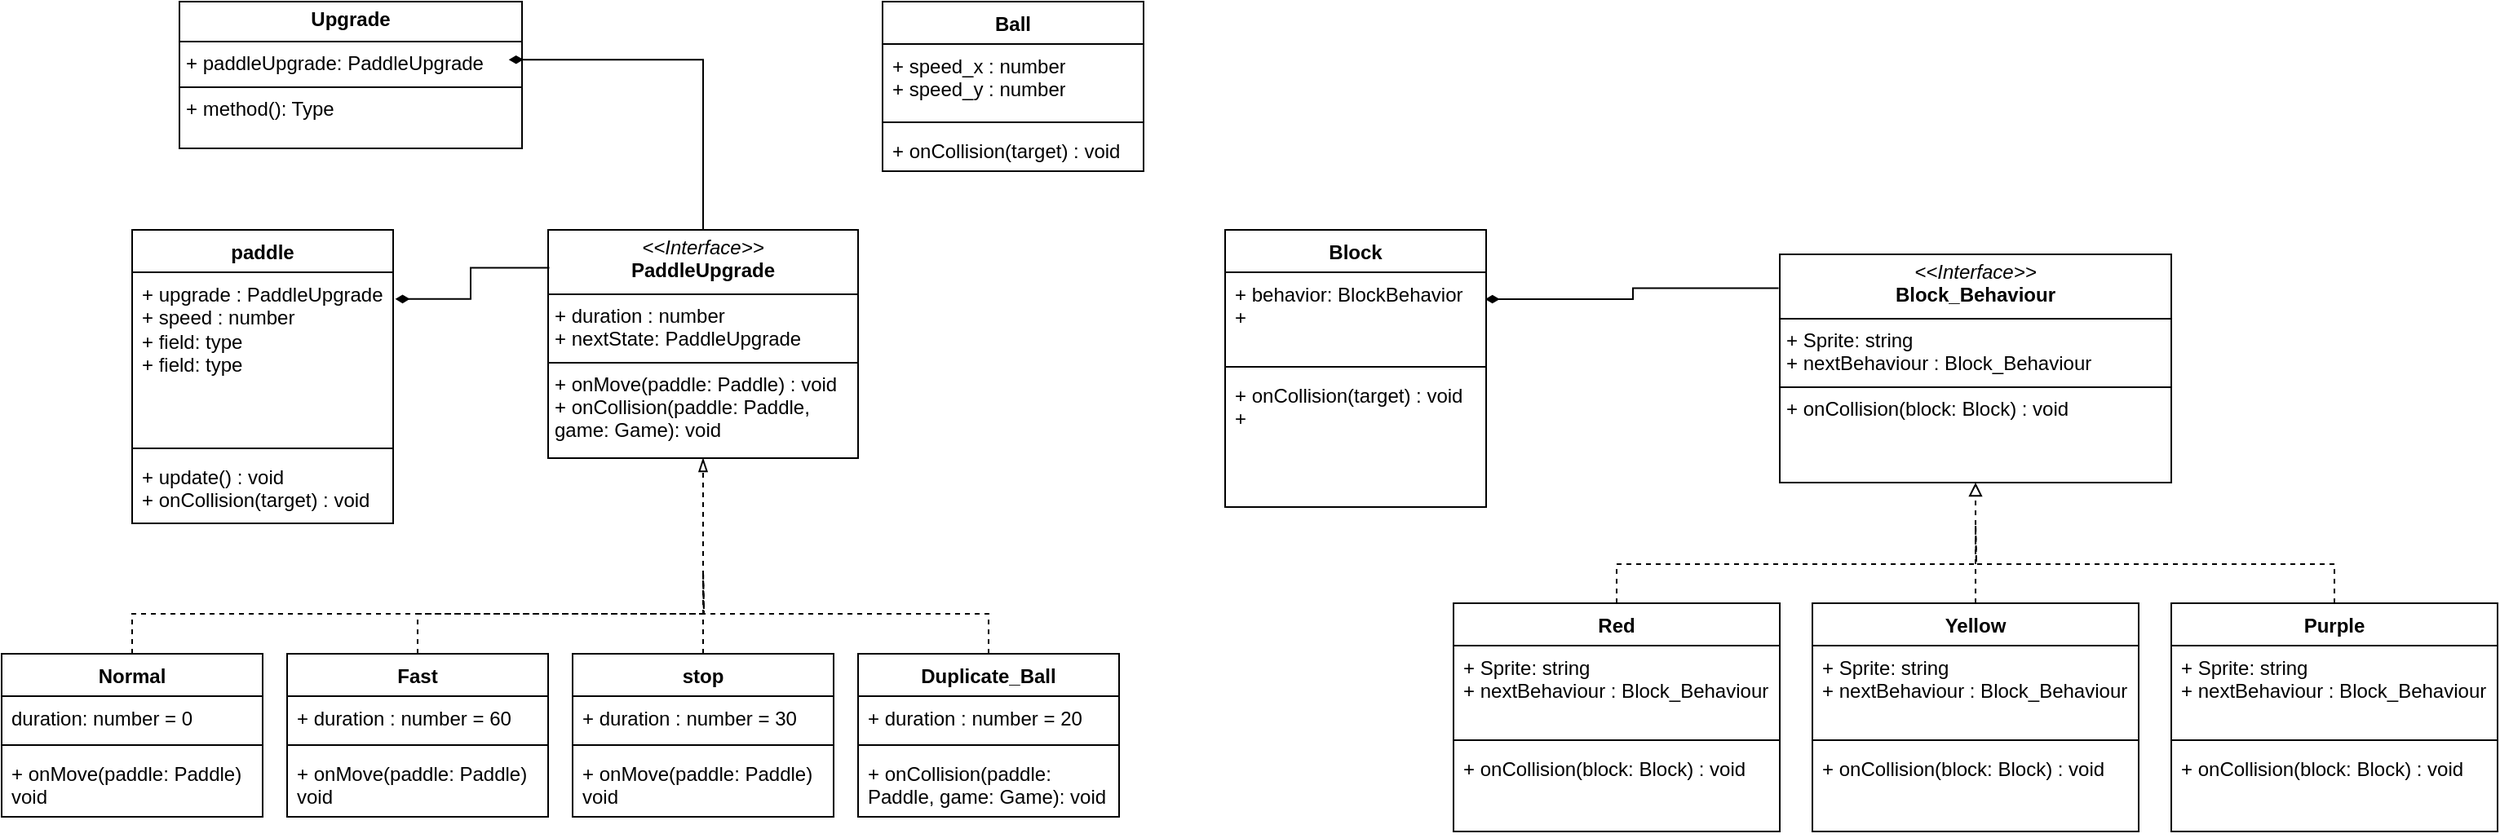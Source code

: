 <mxfile version="26.1.0">
  <diagram name="Page-1" id="mr6Avm58KnrT8pEHm4UC">
    <mxGraphModel dx="1680" dy="948" grid="1" gridSize="10" guides="1" tooltips="1" connect="1" arrows="1" fold="1" page="1" pageScale="1" pageWidth="827" pageHeight="1169" math="0" shadow="0">
      <root>
        <mxCell id="0" />
        <mxCell id="1" parent="0" />
        <mxCell id="mt561t3aNlKnRv3blb6F-36" style="edgeStyle=orthogonalEdgeStyle;rounded=0;orthogonalLoop=1;jettySize=auto;html=1;exitX=0.5;exitY=0;exitDx=0;exitDy=0;endArrow=none;startFill=0;dashed=1;" edge="1" parent="1" source="mt561t3aNlKnRv3blb6F-5">
          <mxGeometry relative="1" as="geometry">
            <mxPoint x="630" y="480" as="targetPoint" />
          </mxGeometry>
        </mxCell>
        <mxCell id="mt561t3aNlKnRv3blb6F-5" value="Fast" style="swimlane;fontStyle=1;align=center;verticalAlign=top;childLayout=stackLayout;horizontal=1;startSize=26;horizontalStack=0;resizeParent=1;resizeParentMax=0;resizeLast=0;collapsible=1;marginBottom=0;whiteSpace=wrap;html=1;" vertex="1" parent="1">
          <mxGeometry x="375" y="530" width="160" height="100" as="geometry" />
        </mxCell>
        <mxCell id="mt561t3aNlKnRv3blb6F-6" value="+ duration : number = 60" style="text;strokeColor=none;fillColor=none;align=left;verticalAlign=top;spacingLeft=4;spacingRight=4;overflow=hidden;rotatable=0;points=[[0,0.5],[1,0.5]];portConstraint=eastwest;whiteSpace=wrap;html=1;" vertex="1" parent="mt561t3aNlKnRv3blb6F-5">
          <mxGeometry y="26" width="160" height="26" as="geometry" />
        </mxCell>
        <mxCell id="mt561t3aNlKnRv3blb6F-7" value="" style="line;strokeWidth=1;fillColor=none;align=left;verticalAlign=middle;spacingTop=-1;spacingLeft=3;spacingRight=3;rotatable=0;labelPosition=right;points=[];portConstraint=eastwest;strokeColor=inherit;" vertex="1" parent="mt561t3aNlKnRv3blb6F-5">
          <mxGeometry y="52" width="160" height="8" as="geometry" />
        </mxCell>
        <mxCell id="mt561t3aNlKnRv3blb6F-8" value="+ onMove(paddle: Paddle) void" style="text;strokeColor=none;fillColor=none;align=left;verticalAlign=top;spacingLeft=4;spacingRight=4;overflow=hidden;rotatable=0;points=[[0,0.5],[1,0.5]];portConstraint=eastwest;whiteSpace=wrap;html=1;" vertex="1" parent="mt561t3aNlKnRv3blb6F-5">
          <mxGeometry y="60" width="160" height="40" as="geometry" />
        </mxCell>
        <mxCell id="mt561t3aNlKnRv3blb6F-37" style="edgeStyle=orthogonalEdgeStyle;rounded=0;orthogonalLoop=1;jettySize=auto;html=1;exitX=0.5;exitY=0;exitDx=0;exitDy=0;endArrow=none;startFill=0;dashed=1;" edge="1" parent="1" source="mt561t3aNlKnRv3blb6F-9">
          <mxGeometry relative="1" as="geometry">
            <mxPoint x="630" y="480" as="targetPoint" />
          </mxGeometry>
        </mxCell>
        <mxCell id="mt561t3aNlKnRv3blb6F-9" value="Duplicate_Ball" style="swimlane;fontStyle=1;align=center;verticalAlign=top;childLayout=stackLayout;horizontal=1;startSize=26;horizontalStack=0;resizeParent=1;resizeParentMax=0;resizeLast=0;collapsible=1;marginBottom=0;whiteSpace=wrap;html=1;" vertex="1" parent="1">
          <mxGeometry x="725" y="530" width="160" height="100" as="geometry" />
        </mxCell>
        <mxCell id="mt561t3aNlKnRv3blb6F-10" value="+ duration : number = 20" style="text;strokeColor=none;fillColor=none;align=left;verticalAlign=top;spacingLeft=4;spacingRight=4;overflow=hidden;rotatable=0;points=[[0,0.5],[1,0.5]];portConstraint=eastwest;whiteSpace=wrap;html=1;" vertex="1" parent="mt561t3aNlKnRv3blb6F-9">
          <mxGeometry y="26" width="160" height="26" as="geometry" />
        </mxCell>
        <mxCell id="mt561t3aNlKnRv3blb6F-11" value="" style="line;strokeWidth=1;fillColor=none;align=left;verticalAlign=middle;spacingTop=-1;spacingLeft=3;spacingRight=3;rotatable=0;labelPosition=right;points=[];portConstraint=eastwest;strokeColor=inherit;" vertex="1" parent="mt561t3aNlKnRv3blb6F-9">
          <mxGeometry y="52" width="160" height="8" as="geometry" />
        </mxCell>
        <mxCell id="mt561t3aNlKnRv3blb6F-12" value="+ onCollision(paddle: Paddle, game: Game): void" style="text;strokeColor=none;fillColor=none;align=left;verticalAlign=top;spacingLeft=4;spacingRight=4;overflow=hidden;rotatable=0;points=[[0,0.5],[1,0.5]];portConstraint=eastwest;whiteSpace=wrap;html=1;" vertex="1" parent="mt561t3aNlKnRv3blb6F-9">
          <mxGeometry y="60" width="160" height="40" as="geometry" />
        </mxCell>
        <mxCell id="mt561t3aNlKnRv3blb6F-17" value="paddle" style="swimlane;fontStyle=1;align=center;verticalAlign=top;childLayout=stackLayout;horizontal=1;startSize=26;horizontalStack=0;resizeParent=1;resizeParentMax=0;resizeLast=0;collapsible=1;marginBottom=0;whiteSpace=wrap;html=1;" vertex="1" parent="1">
          <mxGeometry x="280" y="270" width="160" height="180" as="geometry" />
        </mxCell>
        <mxCell id="mt561t3aNlKnRv3blb6F-18" value="+ upgrade : PaddleUpgrade&lt;div&gt;+ speed : number&lt;/div&gt;&lt;div&gt;+ field: type&lt;/div&gt;&lt;div&gt;+ field: type&lt;/div&gt;" style="text;strokeColor=none;fillColor=none;align=left;verticalAlign=top;spacingLeft=4;spacingRight=4;overflow=hidden;rotatable=0;points=[[0,0.5],[1,0.5]];portConstraint=eastwest;whiteSpace=wrap;html=1;" vertex="1" parent="mt561t3aNlKnRv3blb6F-17">
          <mxGeometry y="26" width="160" height="104" as="geometry" />
        </mxCell>
        <mxCell id="mt561t3aNlKnRv3blb6F-19" value="" style="line;strokeWidth=1;fillColor=none;align=left;verticalAlign=middle;spacingTop=-1;spacingLeft=3;spacingRight=3;rotatable=0;labelPosition=right;points=[];portConstraint=eastwest;strokeColor=inherit;" vertex="1" parent="mt561t3aNlKnRv3blb6F-17">
          <mxGeometry y="130" width="160" height="8" as="geometry" />
        </mxCell>
        <mxCell id="mt561t3aNlKnRv3blb6F-20" value="+ update() : void&lt;div&gt;+ onCollision(target) : void&lt;/div&gt;" style="text;strokeColor=none;fillColor=none;align=left;verticalAlign=top;spacingLeft=4;spacingRight=4;overflow=hidden;rotatable=0;points=[[0,0.5],[1,0.5]];portConstraint=eastwest;whiteSpace=wrap;html=1;" vertex="1" parent="mt561t3aNlKnRv3blb6F-17">
          <mxGeometry y="138" width="160" height="42" as="geometry" />
        </mxCell>
        <mxCell id="mt561t3aNlKnRv3blb6F-22" value="&lt;p style=&quot;margin:0px;margin-top:4px;text-align:center;&quot;&gt;&lt;i&gt;&amp;lt;&amp;lt;Interface&amp;gt;&amp;gt;&lt;/i&gt;&lt;br&gt;&lt;b&gt;PaddleUpgrade&lt;/b&gt;&lt;/p&gt;&lt;hr size=&quot;1&quot; style=&quot;border-style:solid;&quot;&gt;&lt;p style=&quot;margin:0px;margin-left:4px;&quot;&gt;+ duration : number&lt;/p&gt;&lt;p style=&quot;margin:0px;margin-left:4px;&quot;&gt;+ nextState: PaddleUpgrade&lt;/p&gt;&lt;hr size=&quot;1&quot; style=&quot;border-style:solid;&quot;&gt;&lt;p style=&quot;margin:0px;margin-left:4px;&quot;&gt;+ onMove(paddle: Paddle) : void&amp;nbsp;&lt;br&gt;+ onCollision(paddle: Paddle, game: Game): void&lt;/p&gt;" style="verticalAlign=top;align=left;overflow=fill;html=1;whiteSpace=wrap;" vertex="1" parent="1">
          <mxGeometry x="535" y="270" width="190" height="140" as="geometry" />
        </mxCell>
        <mxCell id="mt561t3aNlKnRv3blb6F-35" style="edgeStyle=orthogonalEdgeStyle;rounded=0;orthogonalLoop=1;jettySize=auto;html=1;exitX=0.5;exitY=0;exitDx=0;exitDy=0;entryX=0.5;entryY=1;entryDx=0;entryDy=0;dashed=1;endArrow=blockThin;endFill=0;" edge="1" parent="1" source="mt561t3aNlKnRv3blb6F-23" target="mt561t3aNlKnRv3blb6F-22">
          <mxGeometry relative="1" as="geometry" />
        </mxCell>
        <mxCell id="mt561t3aNlKnRv3blb6F-23" value="stop" style="swimlane;fontStyle=1;align=center;verticalAlign=top;childLayout=stackLayout;horizontal=1;startSize=26;horizontalStack=0;resizeParent=1;resizeParentMax=0;resizeLast=0;collapsible=1;marginBottom=0;whiteSpace=wrap;html=1;" vertex="1" parent="1">
          <mxGeometry x="550" y="530" width="160" height="100" as="geometry" />
        </mxCell>
        <mxCell id="mt561t3aNlKnRv3blb6F-24" value="+ duration : number = 30" style="text;strokeColor=none;fillColor=none;align=left;verticalAlign=top;spacingLeft=4;spacingRight=4;overflow=hidden;rotatable=0;points=[[0,0.5],[1,0.5]];portConstraint=eastwest;whiteSpace=wrap;html=1;" vertex="1" parent="mt561t3aNlKnRv3blb6F-23">
          <mxGeometry y="26" width="160" height="26" as="geometry" />
        </mxCell>
        <mxCell id="mt561t3aNlKnRv3blb6F-25" value="" style="line;strokeWidth=1;fillColor=none;align=left;verticalAlign=middle;spacingTop=-1;spacingLeft=3;spacingRight=3;rotatable=0;labelPosition=right;points=[];portConstraint=eastwest;strokeColor=inherit;" vertex="1" parent="mt561t3aNlKnRv3blb6F-23">
          <mxGeometry y="52" width="160" height="8" as="geometry" />
        </mxCell>
        <mxCell id="mt561t3aNlKnRv3blb6F-26" value="+ onMove(paddle: Paddle) void" style="text;strokeColor=none;fillColor=none;align=left;verticalAlign=top;spacingLeft=4;spacingRight=4;overflow=hidden;rotatable=0;points=[[0,0.5],[1,0.5]];portConstraint=eastwest;whiteSpace=wrap;html=1;" vertex="1" parent="mt561t3aNlKnRv3blb6F-23">
          <mxGeometry y="60" width="160" height="40" as="geometry" />
        </mxCell>
        <mxCell id="mt561t3aNlKnRv3blb6F-38" style="edgeStyle=orthogonalEdgeStyle;rounded=0;orthogonalLoop=1;jettySize=auto;html=1;exitX=1.008;exitY=0.158;exitDx=0;exitDy=0;entryX=0.004;entryY=0.166;entryDx=0;entryDy=0;entryPerimeter=0;exitPerimeter=0;startArrow=diamondThin;startFill=1;endArrow=none;" edge="1" parent="1" source="mt561t3aNlKnRv3blb6F-18" target="mt561t3aNlKnRv3blb6F-22">
          <mxGeometry relative="1" as="geometry" />
        </mxCell>
        <mxCell id="mt561t3aNlKnRv3blb6F-44" style="edgeStyle=orthogonalEdgeStyle;rounded=0;orthogonalLoop=1;jettySize=auto;html=1;exitX=0.5;exitY=0;exitDx=0;exitDy=0;endArrow=none;startFill=0;dashed=1;" edge="1" parent="1" source="mt561t3aNlKnRv3blb6F-39">
          <mxGeometry relative="1" as="geometry">
            <mxPoint x="630" y="480" as="targetPoint" />
          </mxGeometry>
        </mxCell>
        <mxCell id="mt561t3aNlKnRv3blb6F-39" value="Normal" style="swimlane;fontStyle=1;align=center;verticalAlign=top;childLayout=stackLayout;horizontal=1;startSize=26;horizontalStack=0;resizeParent=1;resizeParentMax=0;resizeLast=0;collapsible=1;marginBottom=0;whiteSpace=wrap;html=1;" vertex="1" parent="1">
          <mxGeometry x="200" y="530" width="160" height="100" as="geometry" />
        </mxCell>
        <mxCell id="mt561t3aNlKnRv3blb6F-40" value="duration: number = 0" style="text;strokeColor=none;fillColor=none;align=left;verticalAlign=top;spacingLeft=4;spacingRight=4;overflow=hidden;rotatable=0;points=[[0,0.5],[1,0.5]];portConstraint=eastwest;whiteSpace=wrap;html=1;" vertex="1" parent="mt561t3aNlKnRv3blb6F-39">
          <mxGeometry y="26" width="160" height="26" as="geometry" />
        </mxCell>
        <mxCell id="mt561t3aNlKnRv3blb6F-41" value="" style="line;strokeWidth=1;fillColor=none;align=left;verticalAlign=middle;spacingTop=-1;spacingLeft=3;spacingRight=3;rotatable=0;labelPosition=right;points=[];portConstraint=eastwest;strokeColor=inherit;" vertex="1" parent="mt561t3aNlKnRv3blb6F-39">
          <mxGeometry y="52" width="160" height="8" as="geometry" />
        </mxCell>
        <mxCell id="mt561t3aNlKnRv3blb6F-42" value="+ onMove(paddle: Paddle) void" style="text;strokeColor=none;fillColor=none;align=left;verticalAlign=top;spacingLeft=4;spacingRight=4;overflow=hidden;rotatable=0;points=[[0,0.5],[1,0.5]];portConstraint=eastwest;whiteSpace=wrap;html=1;" vertex="1" parent="mt561t3aNlKnRv3blb6F-39">
          <mxGeometry y="60" width="160" height="40" as="geometry" />
        </mxCell>
        <mxCell id="mt561t3aNlKnRv3blb6F-69" style="edgeStyle=orthogonalEdgeStyle;rounded=0;orthogonalLoop=1;jettySize=auto;html=1;exitX=0.5;exitY=0;exitDx=0;exitDy=0;endArrow=none;startFill=0;dashed=1;" edge="1" parent="1" source="mt561t3aNlKnRv3blb6F-45">
          <mxGeometry relative="1" as="geometry">
            <mxPoint x="1410" y="450" as="targetPoint" />
          </mxGeometry>
        </mxCell>
        <mxCell id="mt561t3aNlKnRv3blb6F-45" value="Red" style="swimlane;fontStyle=1;align=center;verticalAlign=top;childLayout=stackLayout;horizontal=1;startSize=26;horizontalStack=0;resizeParent=1;resizeParentMax=0;resizeLast=0;collapsible=1;marginBottom=0;whiteSpace=wrap;html=1;" vertex="1" parent="1">
          <mxGeometry x="1090" y="499" width="200" height="140" as="geometry" />
        </mxCell>
        <mxCell id="mt561t3aNlKnRv3blb6F-46" value="+ Sprite: string&lt;br&gt;+ nextBehaviour : Block_Behaviour" style="text;strokeColor=none;fillColor=none;align=left;verticalAlign=top;spacingLeft=4;spacingRight=4;overflow=hidden;rotatable=0;points=[[0,0.5],[1,0.5]];portConstraint=eastwest;whiteSpace=wrap;html=1;" vertex="1" parent="mt561t3aNlKnRv3blb6F-45">
          <mxGeometry y="26" width="200" height="54" as="geometry" />
        </mxCell>
        <mxCell id="mt561t3aNlKnRv3blb6F-47" value="" style="line;strokeWidth=1;fillColor=none;align=left;verticalAlign=middle;spacingTop=-1;spacingLeft=3;spacingRight=3;rotatable=0;labelPosition=right;points=[];portConstraint=eastwest;strokeColor=inherit;" vertex="1" parent="mt561t3aNlKnRv3blb6F-45">
          <mxGeometry y="80" width="200" height="8" as="geometry" />
        </mxCell>
        <mxCell id="mt561t3aNlKnRv3blb6F-48" value="+ onCollision(block: Block) : void" style="text;strokeColor=none;fillColor=none;align=left;verticalAlign=top;spacingLeft=4;spacingRight=4;overflow=hidden;rotatable=0;points=[[0,0.5],[1,0.5]];portConstraint=eastwest;whiteSpace=wrap;html=1;" vertex="1" parent="mt561t3aNlKnRv3blb6F-45">
          <mxGeometry y="88" width="200" height="52" as="geometry" />
        </mxCell>
        <mxCell id="mt561t3aNlKnRv3blb6F-49" value="Block" style="swimlane;fontStyle=1;align=center;verticalAlign=top;childLayout=stackLayout;horizontal=1;startSize=26;horizontalStack=0;resizeParent=1;resizeParentMax=0;resizeLast=0;collapsible=1;marginBottom=0;whiteSpace=wrap;html=1;" vertex="1" parent="1">
          <mxGeometry x="950" y="270" width="160" height="170" as="geometry" />
        </mxCell>
        <mxCell id="mt561t3aNlKnRv3blb6F-50" value="+ behavior: BlockBehavior&lt;div&gt;+&lt;br&gt;&lt;div&gt;&lt;br&gt;&lt;/div&gt;&lt;/div&gt;" style="text;strokeColor=none;fillColor=none;align=left;verticalAlign=top;spacingLeft=4;spacingRight=4;overflow=hidden;rotatable=0;points=[[0,0.5],[1,0.5]];portConstraint=eastwest;whiteSpace=wrap;html=1;" vertex="1" parent="mt561t3aNlKnRv3blb6F-49">
          <mxGeometry y="26" width="160" height="54" as="geometry" />
        </mxCell>
        <mxCell id="mt561t3aNlKnRv3blb6F-51" value="" style="line;strokeWidth=1;fillColor=none;align=left;verticalAlign=middle;spacingTop=-1;spacingLeft=3;spacingRight=3;rotatable=0;labelPosition=right;points=[];portConstraint=eastwest;strokeColor=inherit;" vertex="1" parent="mt561t3aNlKnRv3blb6F-49">
          <mxGeometry y="80" width="160" height="8" as="geometry" />
        </mxCell>
        <mxCell id="mt561t3aNlKnRv3blb6F-52" value="+ onCollision(target) : void&lt;div&gt;+&lt;/div&gt;" style="text;strokeColor=none;fillColor=none;align=left;verticalAlign=top;spacingLeft=4;spacingRight=4;overflow=hidden;rotatable=0;points=[[0,0.5],[1,0.5]];portConstraint=eastwest;whiteSpace=wrap;html=1;" vertex="1" parent="mt561t3aNlKnRv3blb6F-49">
          <mxGeometry y="88" width="160" height="82" as="geometry" />
        </mxCell>
        <mxCell id="mt561t3aNlKnRv3blb6F-54" value="&lt;p style=&quot;margin:0px;margin-top:4px;text-align:center;&quot;&gt;&lt;i&gt;&amp;lt;&amp;lt;Interface&amp;gt;&amp;gt;&lt;/i&gt;&lt;br&gt;&lt;b&gt;Block_Behaviour&lt;/b&gt;&lt;/p&gt;&lt;hr size=&quot;1&quot; style=&quot;border-style:solid;&quot;&gt;&lt;p style=&quot;margin:0px;margin-left:4px;&quot;&gt;+ Sprite: string&lt;br&gt;+ nextBehaviour : Block_Behaviour&lt;/p&gt;&lt;hr size=&quot;1&quot; style=&quot;border-style:solid;&quot;&gt;&lt;p style=&quot;margin:0px;margin-left:4px;&quot;&gt;+ onCollision(block: Block) : void&lt;br&gt;&lt;/p&gt;" style="verticalAlign=top;align=left;overflow=fill;html=1;whiteSpace=wrap;" vertex="1" parent="1">
          <mxGeometry x="1290" y="285" width="240" height="140" as="geometry" />
        </mxCell>
        <mxCell id="mt561t3aNlKnRv3blb6F-57" style="edgeStyle=orthogonalEdgeStyle;rounded=0;orthogonalLoop=1;jettySize=auto;html=1;entryX=0.996;entryY=0.306;entryDx=0;entryDy=0;entryPerimeter=0;endArrow=diamondThin;endFill=1;exitX=-0.003;exitY=0.148;exitDx=0;exitDy=0;exitPerimeter=0;" edge="1" parent="1" source="mt561t3aNlKnRv3blb6F-54" target="mt561t3aNlKnRv3blb6F-50">
          <mxGeometry relative="1" as="geometry" />
        </mxCell>
        <mxCell id="mt561t3aNlKnRv3blb6F-70" style="edgeStyle=orthogonalEdgeStyle;rounded=0;orthogonalLoop=1;jettySize=auto;html=1;exitX=0.5;exitY=0;exitDx=0;exitDy=0;dashed=1;endArrow=none;startFill=0;" edge="1" parent="1" source="mt561t3aNlKnRv3blb6F-58">
          <mxGeometry relative="1" as="geometry">
            <mxPoint x="1410" y="450" as="targetPoint" />
          </mxGeometry>
        </mxCell>
        <mxCell id="mt561t3aNlKnRv3blb6F-58" value="Purple" style="swimlane;fontStyle=1;align=center;verticalAlign=top;childLayout=stackLayout;horizontal=1;startSize=26;horizontalStack=0;resizeParent=1;resizeParentMax=0;resizeLast=0;collapsible=1;marginBottom=0;whiteSpace=wrap;html=1;" vertex="1" parent="1">
          <mxGeometry x="1530" y="499" width="200" height="140" as="geometry" />
        </mxCell>
        <mxCell id="mt561t3aNlKnRv3blb6F-59" value="+ Sprite: string&lt;br&gt;+ nextBehaviour : Block_Behaviour" style="text;strokeColor=none;fillColor=none;align=left;verticalAlign=top;spacingLeft=4;spacingRight=4;overflow=hidden;rotatable=0;points=[[0,0.5],[1,0.5]];portConstraint=eastwest;whiteSpace=wrap;html=1;" vertex="1" parent="mt561t3aNlKnRv3blb6F-58">
          <mxGeometry y="26" width="200" height="54" as="geometry" />
        </mxCell>
        <mxCell id="mt561t3aNlKnRv3blb6F-60" value="" style="line;strokeWidth=1;fillColor=none;align=left;verticalAlign=middle;spacingTop=-1;spacingLeft=3;spacingRight=3;rotatable=0;labelPosition=right;points=[];portConstraint=eastwest;strokeColor=inherit;" vertex="1" parent="mt561t3aNlKnRv3blb6F-58">
          <mxGeometry y="80" width="200" height="8" as="geometry" />
        </mxCell>
        <mxCell id="mt561t3aNlKnRv3blb6F-61" value="+ onCollision(block: Block) : void" style="text;strokeColor=none;fillColor=none;align=left;verticalAlign=top;spacingLeft=4;spacingRight=4;overflow=hidden;rotatable=0;points=[[0,0.5],[1,0.5]];portConstraint=eastwest;whiteSpace=wrap;html=1;" vertex="1" parent="mt561t3aNlKnRv3blb6F-58">
          <mxGeometry y="88" width="200" height="52" as="geometry" />
        </mxCell>
        <mxCell id="mt561t3aNlKnRv3blb6F-67" style="edgeStyle=orthogonalEdgeStyle;rounded=0;orthogonalLoop=1;jettySize=auto;html=1;exitX=0.5;exitY=0;exitDx=0;exitDy=0;dashed=1;endArrow=block;endFill=0;" edge="1" parent="1" source="mt561t3aNlKnRv3blb6F-62" target="mt561t3aNlKnRv3blb6F-54">
          <mxGeometry relative="1" as="geometry" />
        </mxCell>
        <mxCell id="mt561t3aNlKnRv3blb6F-62" value="Yellow" style="swimlane;fontStyle=1;align=center;verticalAlign=top;childLayout=stackLayout;horizontal=1;startSize=26;horizontalStack=0;resizeParent=1;resizeParentMax=0;resizeLast=0;collapsible=1;marginBottom=0;whiteSpace=wrap;html=1;" vertex="1" parent="1">
          <mxGeometry x="1310" y="499" width="200" height="140" as="geometry" />
        </mxCell>
        <mxCell id="mt561t3aNlKnRv3blb6F-63" value="+ Sprite: string&lt;br&gt;+ nextBehaviour : Block_Behaviour" style="text;strokeColor=none;fillColor=none;align=left;verticalAlign=top;spacingLeft=4;spacingRight=4;overflow=hidden;rotatable=0;points=[[0,0.5],[1,0.5]];portConstraint=eastwest;whiteSpace=wrap;html=1;" vertex="1" parent="mt561t3aNlKnRv3blb6F-62">
          <mxGeometry y="26" width="200" height="54" as="geometry" />
        </mxCell>
        <mxCell id="mt561t3aNlKnRv3blb6F-64" value="" style="line;strokeWidth=1;fillColor=none;align=left;verticalAlign=middle;spacingTop=-1;spacingLeft=3;spacingRight=3;rotatable=0;labelPosition=right;points=[];portConstraint=eastwest;strokeColor=inherit;" vertex="1" parent="mt561t3aNlKnRv3blb6F-62">
          <mxGeometry y="80" width="200" height="8" as="geometry" />
        </mxCell>
        <mxCell id="mt561t3aNlKnRv3blb6F-65" value="+ onCollision(block: Block) : void" style="text;strokeColor=none;fillColor=none;align=left;verticalAlign=top;spacingLeft=4;spacingRight=4;overflow=hidden;rotatable=0;points=[[0,0.5],[1,0.5]];portConstraint=eastwest;whiteSpace=wrap;html=1;" vertex="1" parent="mt561t3aNlKnRv3blb6F-62">
          <mxGeometry y="88" width="200" height="52" as="geometry" />
        </mxCell>
        <mxCell id="mt561t3aNlKnRv3blb6F-72" value="&lt;p style=&quot;margin:0px;margin-top:4px;text-align:center;&quot;&gt;&lt;b&gt;Upgrade&lt;/b&gt;&lt;/p&gt;&lt;hr size=&quot;1&quot; style=&quot;border-style:solid;&quot;&gt;&lt;p style=&quot;margin:0px;margin-left:4px;&quot;&gt;+ paddleUpgrade: PaddleUpgrade&lt;/p&gt;&lt;hr size=&quot;1&quot; style=&quot;border-style:solid;&quot;&gt;&lt;p style=&quot;margin:0px;margin-left:4px;&quot;&gt;+ method(): Type&lt;/p&gt;" style="verticalAlign=top;align=left;overflow=fill;html=1;whiteSpace=wrap;" vertex="1" parent="1">
          <mxGeometry x="309" y="130" width="210" height="90" as="geometry" />
        </mxCell>
        <mxCell id="mt561t3aNlKnRv3blb6F-73" style="edgeStyle=orthogonalEdgeStyle;rounded=0;orthogonalLoop=1;jettySize=auto;html=1;exitX=0.5;exitY=0;exitDx=0;exitDy=0;entryX=1.004;entryY=0.395;entryDx=0;entryDy=0;entryPerimeter=0;endArrow=diamondThin;endFill=1;" edge="1" parent="1" source="mt561t3aNlKnRv3blb6F-22" target="mt561t3aNlKnRv3blb6F-72">
          <mxGeometry relative="1" as="geometry" />
        </mxCell>
        <mxCell id="mt561t3aNlKnRv3blb6F-74" value="Ball" style="swimlane;fontStyle=1;align=center;verticalAlign=top;childLayout=stackLayout;horizontal=1;startSize=26;horizontalStack=0;resizeParent=1;resizeParentMax=0;resizeLast=0;collapsible=1;marginBottom=0;whiteSpace=wrap;html=1;" vertex="1" parent="1">
          <mxGeometry x="740" y="130" width="160" height="104" as="geometry" />
        </mxCell>
        <mxCell id="mt561t3aNlKnRv3blb6F-75" value="+ speed_x : number&lt;div&gt;+ speed_y : number&lt;/div&gt;" style="text;strokeColor=none;fillColor=none;align=left;verticalAlign=top;spacingLeft=4;spacingRight=4;overflow=hidden;rotatable=0;points=[[0,0.5],[1,0.5]];portConstraint=eastwest;whiteSpace=wrap;html=1;" vertex="1" parent="mt561t3aNlKnRv3blb6F-74">
          <mxGeometry y="26" width="160" height="44" as="geometry" />
        </mxCell>
        <mxCell id="mt561t3aNlKnRv3blb6F-76" value="" style="line;strokeWidth=1;fillColor=none;align=left;verticalAlign=middle;spacingTop=-1;spacingLeft=3;spacingRight=3;rotatable=0;labelPosition=right;points=[];portConstraint=eastwest;strokeColor=inherit;" vertex="1" parent="mt561t3aNlKnRv3blb6F-74">
          <mxGeometry y="70" width="160" height="8" as="geometry" />
        </mxCell>
        <mxCell id="mt561t3aNlKnRv3blb6F-77" value="+ onCollision(target) : void" style="text;strokeColor=none;fillColor=none;align=left;verticalAlign=top;spacingLeft=4;spacingRight=4;overflow=hidden;rotatable=0;points=[[0,0.5],[1,0.5]];portConstraint=eastwest;whiteSpace=wrap;html=1;" vertex="1" parent="mt561t3aNlKnRv3blb6F-74">
          <mxGeometry y="78" width="160" height="26" as="geometry" />
        </mxCell>
      </root>
    </mxGraphModel>
  </diagram>
</mxfile>
